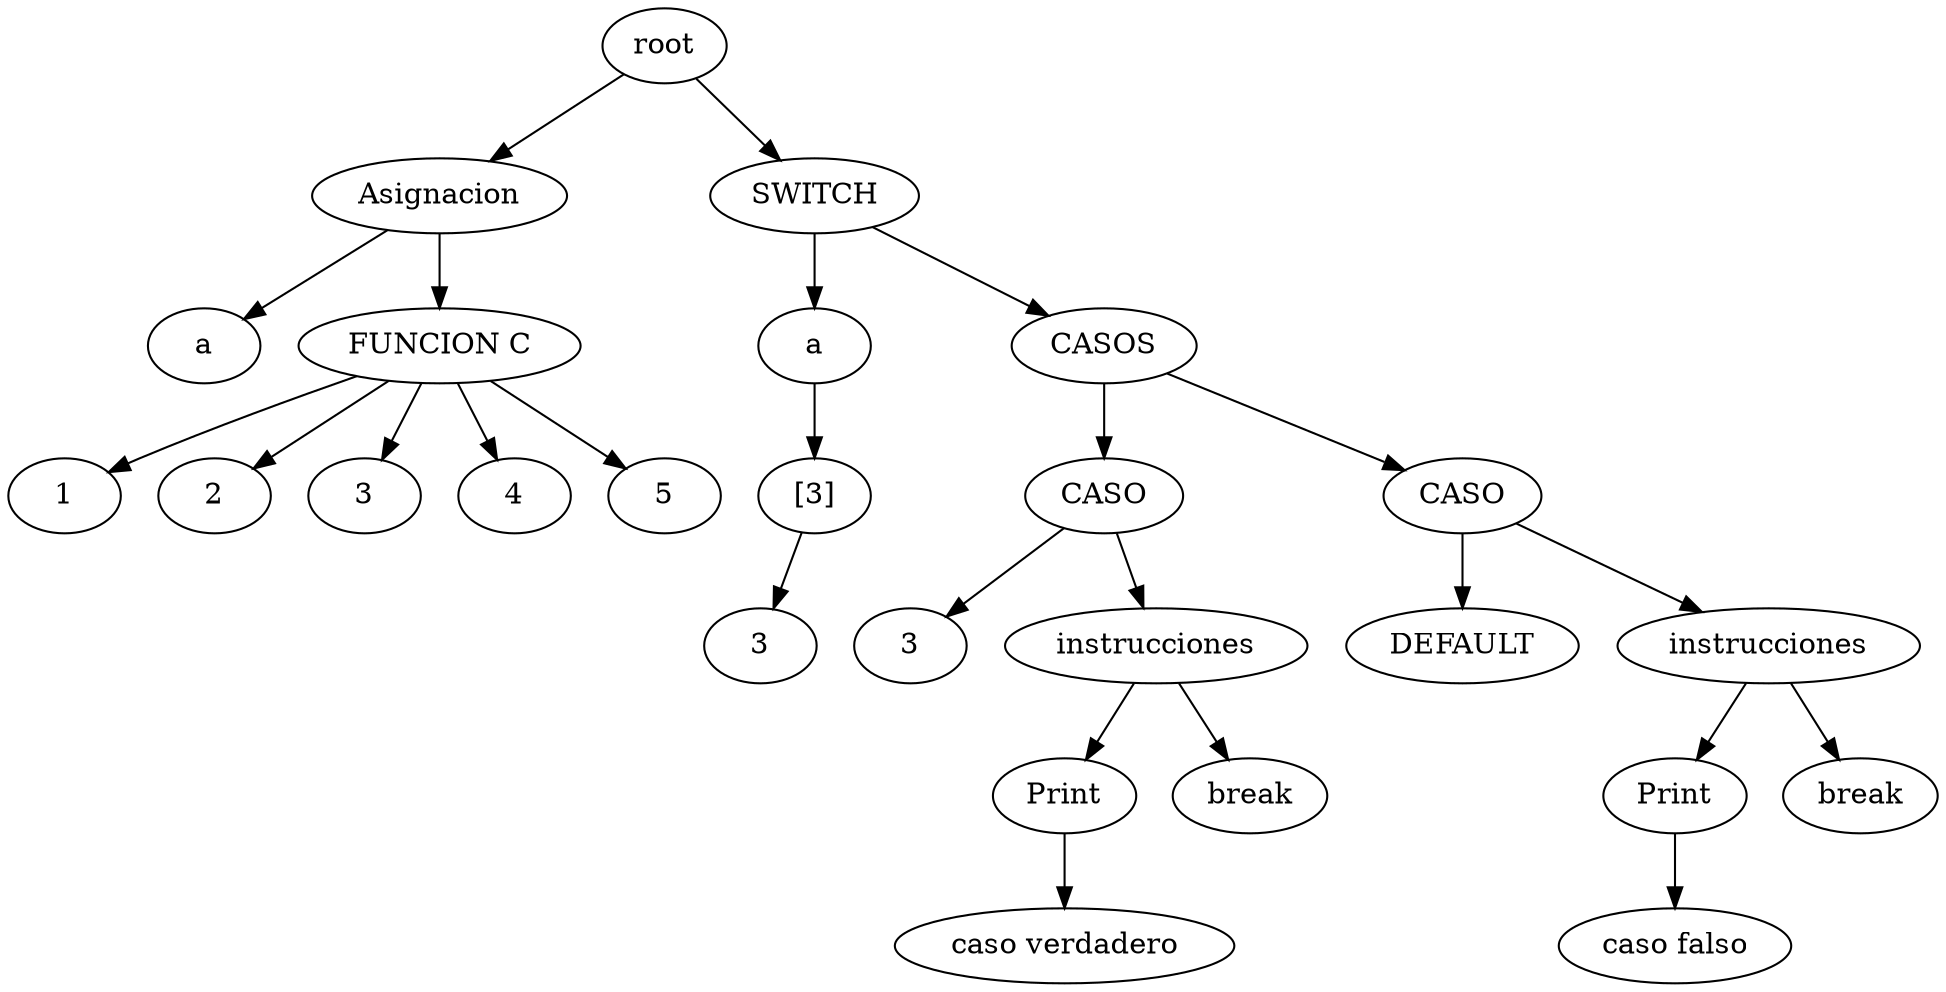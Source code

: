digraph G{
25 [label = "root"];
7 [label = "a"];
8 [label = "Asignacion"];
8 -> 7;
6[label = "FUNCION C"];
1 [label = "1"];
2 [label = "2"];
3 [label = "3"];
4 [label = "4"];
5 [label = "5"];
6 -> 1;
6 -> 2;
6 -> 3;
6 -> 4;
6 -> 5;
8 [label = "Asignacion"];
8 -> 6;
null[label = "a"];
9 [label = "3"];
10 [label = "[3]"];
10 -> 9;
null -> 10;
24 [label = "SWITCH"];
24 -> null;
23[label = "CASOS"];
11 [label = "3"];
16 [label = "CASO"];
16 -> 11;
15[label = "instrucciones"];
12 [label = "caso verdadero"];
13 [label = "Print"];
13 -> 12;
14 [label = "break"];
15 -> 13;
15 -> 14;
16 [label = "CASO"];
16 -> 15;
22 [label = "DEFAULT"];
21 [label = "CASO"];
21 -> 22;
20[label = "instrucciones"];
17 [label = "caso falso"];
18 [label = "Print"];
18 -> 17;
19 [label = "break"];
20 -> 18;
20 -> 19;
21 [label = "CASO"];
21 -> 20;
23 -> 16;
23 -> 21;
24 [label = "SWITCH"];
24 -> 23;
25 -> 8;
25 -> 24;

}